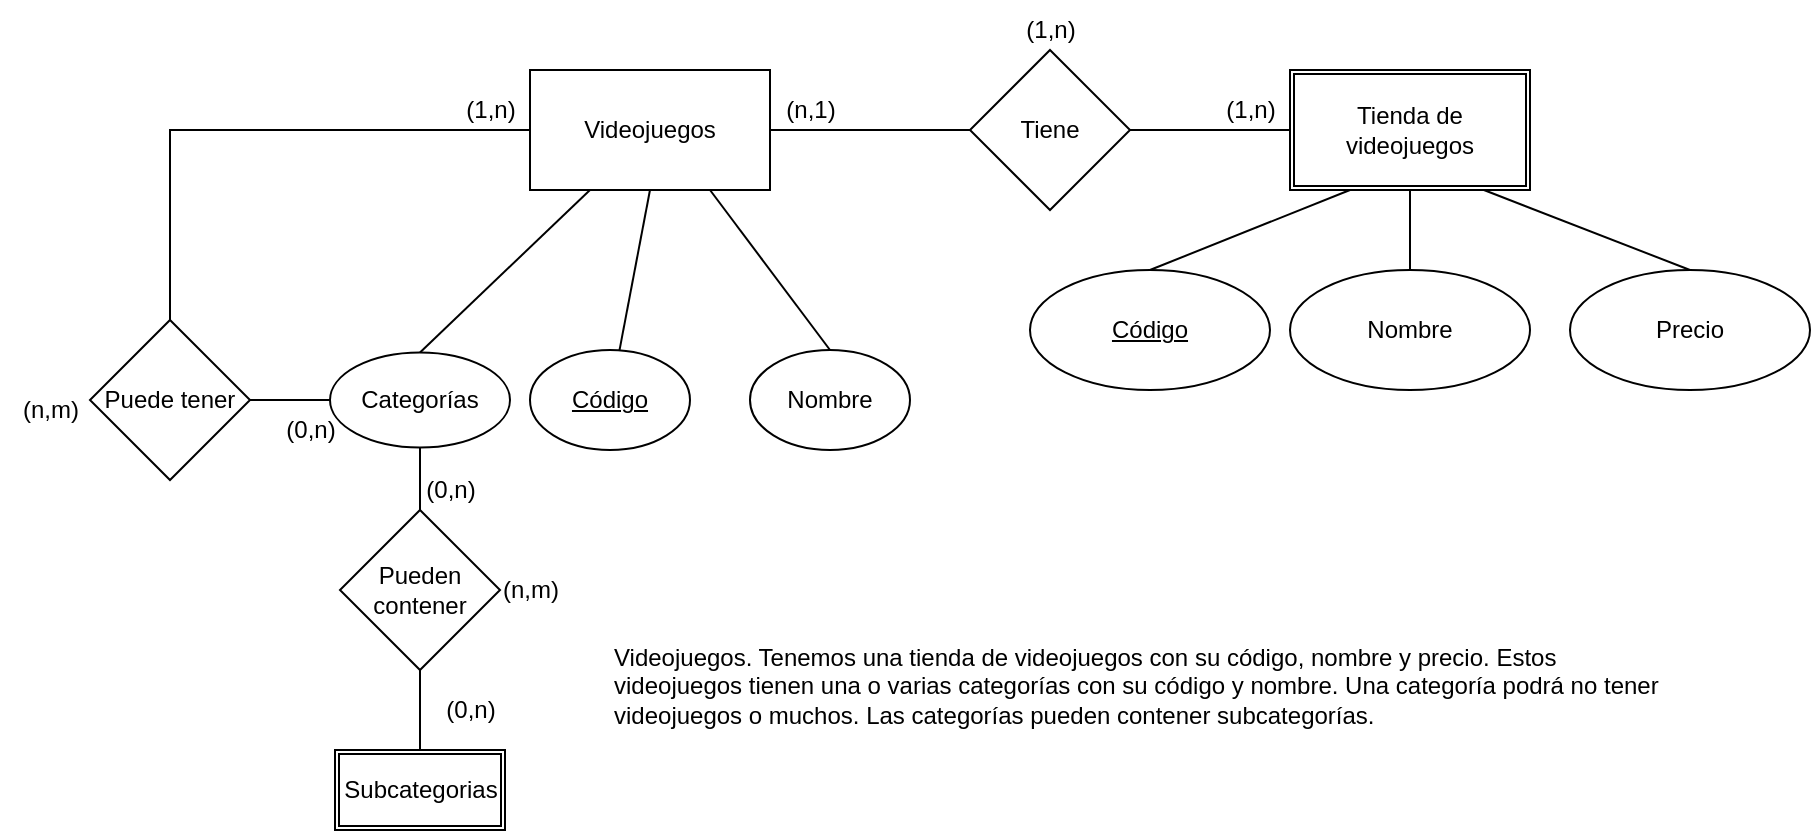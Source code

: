 <mxfile version="20.4.0" type="google"><diagram id="nc0-1UNvfM3TAzznMoiK" name="Página-1"><mxGraphModel grid="1" page="1" gridSize="10" guides="1" tooltips="1" connect="1" arrows="1" fold="1" pageScale="1" pageWidth="827" pageHeight="1169" math="0" shadow="0"><root><mxCell id="0"/><mxCell id="1" parent="0"/><mxCell id="3tj4FW66rIq1RWm-YDV7-1" value="Videojuegos. Tenemos una tienda de videojuegos con su código, nombre y precio. Estos&#10;videojuegos tienen una o varias categorías con su código y nombre. Una categoría podrá no tener&#10;videojuegos o muchos. Las categorías pueden contener subcategorías." style="text;whiteSpace=wrap;html=1;" vertex="1" parent="1"><mxGeometry x="170" y="340" width="560" height="80" as="geometry"/></mxCell><mxCell id="3tj4FW66rIq1RWm-YDV7-2" value="Tienda de videojuegos" style="shape=ext;double=1;rounded=0;whiteSpace=wrap;html=1;" vertex="1" parent="1"><mxGeometry x="510" y="60" width="120" height="60" as="geometry"/></mxCell><mxCell id="3tj4FW66rIq1RWm-YDV7-3" value="&lt;u&gt;Código&lt;/u&gt;" style="ellipse;whiteSpace=wrap;html=1;" vertex="1" parent="1"><mxGeometry x="380" y="160" width="120" height="60" as="geometry"/></mxCell><mxCell id="3tj4FW66rIq1RWm-YDV7-4" value="Nombre" style="ellipse;whiteSpace=wrap;html=1;" vertex="1" parent="1"><mxGeometry x="510" y="160" width="120" height="60" as="geometry"/></mxCell><mxCell id="3tj4FW66rIq1RWm-YDV7-5" value="Precio" style="ellipse;whiteSpace=wrap;html=1;" vertex="1" parent="1"><mxGeometry x="650" y="160" width="120" height="60" as="geometry"/></mxCell><mxCell id="3tj4FW66rIq1RWm-YDV7-9" value="" style="endArrow=none;html=1;rounded=0;entryX=0.25;entryY=1;entryDx=0;entryDy=0;exitX=0.5;exitY=0;exitDx=0;exitDy=0;" edge="1" parent="1" source="3tj4FW66rIq1RWm-YDV7-3" target="3tj4FW66rIq1RWm-YDV7-2"><mxGeometry width="50" height="50" relative="1" as="geometry"><mxPoint x="560" y="250" as="sourcePoint"/><mxPoint x="610" y="200" as="targetPoint"/></mxGeometry></mxCell><mxCell id="3tj4FW66rIq1RWm-YDV7-10" value="" style="endArrow=none;html=1;rounded=0;entryX=0.5;entryY=1;entryDx=0;entryDy=0;exitX=0.5;exitY=0;exitDx=0;exitDy=0;" edge="1" parent="1" source="3tj4FW66rIq1RWm-YDV7-4" target="3tj4FW66rIq1RWm-YDV7-2"><mxGeometry width="50" height="50" relative="1" as="geometry"><mxPoint x="560" y="250" as="sourcePoint"/><mxPoint x="610" y="200" as="targetPoint"/></mxGeometry></mxCell><mxCell id="3tj4FW66rIq1RWm-YDV7-11" value="" style="endArrow=none;html=1;rounded=0;entryX=0.808;entryY=1;entryDx=0;entryDy=0;entryPerimeter=0;exitX=0.5;exitY=0;exitDx=0;exitDy=0;" edge="1" parent="1" source="3tj4FW66rIq1RWm-YDV7-5" target="3tj4FW66rIq1RWm-YDV7-2"><mxGeometry width="50" height="50" relative="1" as="geometry"><mxPoint x="560" y="250" as="sourcePoint"/><mxPoint x="610" y="200" as="targetPoint"/></mxGeometry></mxCell><mxCell id="3tj4FW66rIq1RWm-YDV7-12" value="Videojuegos" style="rounded=0;whiteSpace=wrap;html=1;" vertex="1" parent="1"><mxGeometry x="130" y="60" width="120" height="60" as="geometry"/></mxCell><mxCell id="3tj4FW66rIq1RWm-YDV7-13" value="Categorías" style="ellipse;whiteSpace=wrap;html=1;" vertex="1" parent="1"><mxGeometry x="30" y="201.25" width="90" height="47.5" as="geometry"/></mxCell><mxCell id="3tj4FW66rIq1RWm-YDV7-14" value="&lt;u&gt;Código&lt;/u&gt;" style="ellipse;whiteSpace=wrap;html=1;" vertex="1" parent="1"><mxGeometry x="130" y="200" width="80" height="50" as="geometry"/></mxCell><mxCell id="3tj4FW66rIq1RWm-YDV7-15" value="Tiene" style="rhombus;whiteSpace=wrap;html=1;" vertex="1" parent="1"><mxGeometry x="350" y="50" width="80" height="80" as="geometry"/></mxCell><mxCell id="3tj4FW66rIq1RWm-YDV7-16" value="" style="endArrow=none;html=1;rounded=0;entryX=0;entryY=0.5;entryDx=0;entryDy=0;exitX=1;exitY=0.5;exitDx=0;exitDy=0;" edge="1" parent="1" source="3tj4FW66rIq1RWm-YDV7-15" target="3tj4FW66rIq1RWm-YDV7-2"><mxGeometry width="50" height="50" relative="1" as="geometry"><mxPoint x="390" y="240" as="sourcePoint"/><mxPoint x="440" y="190" as="targetPoint"/></mxGeometry></mxCell><mxCell id="3tj4FW66rIq1RWm-YDV7-17" value="" style="endArrow=none;html=1;rounded=0;entryX=0;entryY=0.5;entryDx=0;entryDy=0;" edge="1" parent="1" source="3tj4FW66rIq1RWm-YDV7-12" target="3tj4FW66rIq1RWm-YDV7-15"><mxGeometry width="50" height="50" relative="1" as="geometry"><mxPoint x="390" y="240" as="sourcePoint"/><mxPoint x="440" y="190" as="targetPoint"/></mxGeometry></mxCell><mxCell id="3tj4FW66rIq1RWm-YDV7-18" value="Nombre" style="ellipse;whiteSpace=wrap;html=1;" vertex="1" parent="1"><mxGeometry x="240" y="200" width="80" height="50" as="geometry"/></mxCell><mxCell id="3tj4FW66rIq1RWm-YDV7-19" value="" style="endArrow=none;html=1;rounded=0;entryX=0.25;entryY=1;entryDx=0;entryDy=0;exitX=0.5;exitY=0;exitDx=0;exitDy=0;" edge="1" parent="1" source="3tj4FW66rIq1RWm-YDV7-13" target="3tj4FW66rIq1RWm-YDV7-12"><mxGeometry width="50" height="50" relative="1" as="geometry"><mxPoint x="390" y="240" as="sourcePoint"/><mxPoint x="440" y="190" as="targetPoint"/></mxGeometry></mxCell><mxCell id="3tj4FW66rIq1RWm-YDV7-20" value="" style="endArrow=none;html=1;rounded=0;entryX=0.5;entryY=1;entryDx=0;entryDy=0;" edge="1" parent="1" source="3tj4FW66rIq1RWm-YDV7-14" target="3tj4FW66rIq1RWm-YDV7-12"><mxGeometry width="50" height="50" relative="1" as="geometry"><mxPoint x="390" y="240" as="sourcePoint"/><mxPoint x="440" y="190" as="targetPoint"/></mxGeometry></mxCell><mxCell id="3tj4FW66rIq1RWm-YDV7-21" value="" style="endArrow=none;html=1;rounded=0;entryX=0.75;entryY=1;entryDx=0;entryDy=0;exitX=0.5;exitY=0;exitDx=0;exitDy=0;" edge="1" parent="1" source="3tj4FW66rIq1RWm-YDV7-18" target="3tj4FW66rIq1RWm-YDV7-12"><mxGeometry width="50" height="50" relative="1" as="geometry"><mxPoint x="390" y="240" as="sourcePoint"/><mxPoint x="440" y="190" as="targetPoint"/></mxGeometry></mxCell><mxCell id="3tj4FW66rIq1RWm-YDV7-23" value="Pueden contener" style="rhombus;whiteSpace=wrap;html=1;" vertex="1" parent="1"><mxGeometry x="35" y="280" width="80" height="80" as="geometry"/></mxCell><mxCell id="3tj4FW66rIq1RWm-YDV7-24" value="" style="endArrow=none;html=1;rounded=0;exitX=0.5;exitY=0;exitDx=0;exitDy=0;" edge="1" parent="1" source="3tj4FW66rIq1RWm-YDV7-23" target="3tj4FW66rIq1RWm-YDV7-13"><mxGeometry width="50" height="50" relative="1" as="geometry"><mxPoint x="390" y="230" as="sourcePoint"/><mxPoint x="440" y="180" as="targetPoint"/></mxGeometry></mxCell><mxCell id="3tj4FW66rIq1RWm-YDV7-25" value="Subcategorias" style="shape=ext;double=1;rounded=0;whiteSpace=wrap;html=1;" vertex="1" parent="1"><mxGeometry x="32.5" y="400" width="85" height="40" as="geometry"/></mxCell><mxCell id="3tj4FW66rIq1RWm-YDV7-26" value="" style="endArrow=none;html=1;rounded=0;exitX=0.5;exitY=0;exitDx=0;exitDy=0;" edge="1" parent="1" source="3tj4FW66rIq1RWm-YDV7-25" target="3tj4FW66rIq1RWm-YDV7-23"><mxGeometry width="50" height="50" relative="1" as="geometry"><mxPoint x="390" y="330" as="sourcePoint"/><mxPoint x="440" y="280" as="targetPoint"/></mxGeometry></mxCell><mxCell id="3tj4FW66rIq1RWm-YDV7-27" value="Puede tener" style="rhombus;whiteSpace=wrap;html=1;" vertex="1" parent="1"><mxGeometry x="-90" y="185" width="80" height="80" as="geometry"/></mxCell><mxCell id="3tj4FW66rIq1RWm-YDV7-28" value="" style="endArrow=none;html=1;rounded=0;exitX=1;exitY=0.5;exitDx=0;exitDy=0;" edge="1" parent="1" source="3tj4FW66rIq1RWm-YDV7-27"><mxGeometry width="50" height="50" relative="1" as="geometry"><mxPoint x="390" y="320" as="sourcePoint"/><mxPoint x="30" y="225" as="targetPoint"/></mxGeometry></mxCell><mxCell id="3tj4FW66rIq1RWm-YDV7-29" value="" style="endArrow=none;html=1;rounded=0;entryX=0;entryY=0.5;entryDx=0;entryDy=0;exitX=0.5;exitY=0;exitDx=0;exitDy=0;" edge="1" parent="1" source="3tj4FW66rIq1RWm-YDV7-27" target="3tj4FW66rIq1RWm-YDV7-12"><mxGeometry width="50" height="50" relative="1" as="geometry"><mxPoint x="390" y="320" as="sourcePoint"/><mxPoint x="440" y="270" as="targetPoint"/><Array as="points"><mxPoint x="-50" y="90"/></Array></mxGeometry></mxCell><mxCell id="Knuov0NgdfQd74PK5e_s-1" value="(1,n)" style="text;html=1;align=center;verticalAlign=middle;resizable=0;points=[];autosize=1;strokeColor=none;fillColor=none;" vertex="1" parent="1"><mxGeometry x="465" y="65" width="50" height="30" as="geometry"/></mxCell><mxCell id="Knuov0NgdfQd74PK5e_s-2" value="(n,1)" style="text;html=1;align=center;verticalAlign=middle;resizable=0;points=[];autosize=1;strokeColor=none;fillColor=none;" vertex="1" parent="1"><mxGeometry x="245" y="65" width="50" height="30" as="geometry"/></mxCell><mxCell id="Knuov0NgdfQd74PK5e_s-3" value="(1,n)" style="text;html=1;align=center;verticalAlign=middle;resizable=0;points=[];autosize=1;strokeColor=none;fillColor=none;" vertex="1" parent="1"><mxGeometry x="365" y="25" width="50" height="30" as="geometry"/></mxCell><mxCell id="Knuov0NgdfQd74PK5e_s-4" value="(1,n)" style="text;html=1;align=center;verticalAlign=middle;resizable=0;points=[];autosize=1;strokeColor=none;fillColor=none;" vertex="1" parent="1"><mxGeometry x="85" y="65" width="50" height="30" as="geometry"/></mxCell><mxCell id="Knuov0NgdfQd74PK5e_s-5" value="(0,n)" style="text;html=1;align=center;verticalAlign=middle;resizable=0;points=[];autosize=1;strokeColor=none;fillColor=none;" vertex="1" parent="1"><mxGeometry x="-5" y="225" width="50" height="30" as="geometry"/></mxCell><mxCell id="Knuov0NgdfQd74PK5e_s-6" value="(n,m)" style="text;html=1;align=center;verticalAlign=middle;resizable=0;points=[];autosize=1;strokeColor=none;fillColor=none;" vertex="1" parent="1"><mxGeometry x="-135" y="215" width="50" height="30" as="geometry"/></mxCell><mxCell id="Knuov0NgdfQd74PK5e_s-7" value="(0,n)" style="text;html=1;align=center;verticalAlign=middle;resizable=0;points=[];autosize=1;strokeColor=none;fillColor=none;" vertex="1" parent="1"><mxGeometry x="65" y="255" width="50" height="30" as="geometry"/></mxCell><mxCell id="Knuov0NgdfQd74PK5e_s-8" value="(0,n)" style="text;html=1;align=center;verticalAlign=middle;resizable=0;points=[];autosize=1;strokeColor=none;fillColor=none;" vertex="1" parent="1"><mxGeometry x="75" y="365" width="50" height="30" as="geometry"/></mxCell><mxCell id="Knuov0NgdfQd74PK5e_s-9" value="(n,m)" style="text;html=1;align=center;verticalAlign=middle;resizable=0;points=[];autosize=1;strokeColor=none;fillColor=none;" vertex="1" parent="1"><mxGeometry x="105" y="305" width="50" height="30" as="geometry"/></mxCell></root></mxGraphModel></diagram></mxfile>
